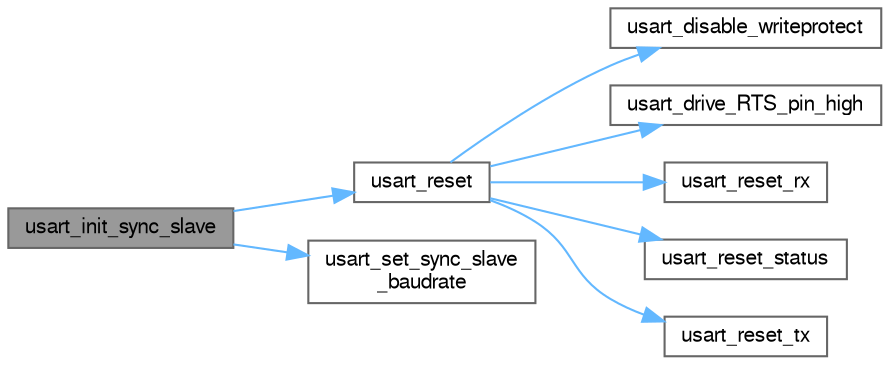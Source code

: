 digraph "usart_init_sync_slave"
{
 // LATEX_PDF_SIZE
  bgcolor="transparent";
  edge [fontname=FreeSans,fontsize=10,labelfontname=FreeSans,labelfontsize=10];
  node [fontname=FreeSans,fontsize=10,shape=box,height=0.2,width=0.4];
  rankdir="LR";
  Node1 [label="usart_init_sync_slave",height=0.2,width=0.4,color="gray40", fillcolor="grey60", style="filled", fontcolor="black",tooltip="Configure USART to work in SYNC mode and act as a slave."];
  Node1 -> Node2 [color="steelblue1",style="solid"];
  Node2 [label="usart_reset",height=0.2,width=0.4,color="grey40", fillcolor="white", style="filled",URL="$group__sam__drivers__usart__group.html#ga6cb84f0297ddca62d4077f616efa5c5b",tooltip="Reset the USART and disable TX and RX."];
  Node2 -> Node3 [color="steelblue1",style="solid"];
  Node3 [label="usart_disable_writeprotect",height=0.2,width=0.4,color="grey40", fillcolor="white", style="filled",URL="$group__sam__drivers__usart__group.html#gabdf1b8bf1b4da95d3a314c4916799e88",tooltip="Disable write protect of USART registers."];
  Node2 -> Node4 [color="steelblue1",style="solid"];
  Node4 [label="usart_drive_RTS_pin_high",height=0.2,width=0.4,color="grey40", fillcolor="white", style="filled",URL="$group__sam__drivers__usart__group.html#ga930438dce6fbe82394c706b775cf2f0a",tooltip="Drive the pin RTS to 1."];
  Node2 -> Node5 [color="steelblue1",style="solid"];
  Node5 [label="usart_reset_rx",height=0.2,width=0.4,color="grey40", fillcolor="white", style="filled",URL="$group__sam__drivers__usart__group.html#ga86ad3a57b19fb497ef2271d6dc87c359",tooltip="Immediately stop and disable USART receiver."];
  Node2 -> Node6 [color="steelblue1",style="solid"];
  Node6 [label="usart_reset_status",height=0.2,width=0.4,color="grey40", fillcolor="white", style="filled",URL="$group__sam__drivers__usart__group.html#ga4e19efeb524c1fba4b962e72283dcc11",tooltip="Reset status bits (PARE, OVER, MANERR, UNRE and PXBRK in US_CSR)."];
  Node2 -> Node7 [color="steelblue1",style="solid"];
  Node7 [label="usart_reset_tx",height=0.2,width=0.4,color="grey40", fillcolor="white", style="filled",URL="$group__sam__drivers__usart__group.html#ga123b84a0d5be1cbf1a3c5bac4af3d27d",tooltip="Immediately stop and disable USART transmitter."];
  Node1 -> Node8 [color="steelblue1",style="solid"];
  Node8 [label="usart_set_sync_slave\l_baudrate",height=0.2,width=0.4,color="grey40", fillcolor="white", style="filled",URL="$group__sam__drivers__usart__group.html#ga6d4739357149c140c2e283a287158608",tooltip="Select the SCK pin as the source of baud rate for the USART synchronous slave modes."];
}
